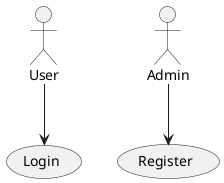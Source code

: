 Please generate UML code in PlantUML format with the following actors and use cases. Follow the exact syntax.


Examples:

@startuml
actor "User"
actor "Admin"
usecase "Login"
usecase "Register"
"User" --> "Login"
"Admin" --> "Register"
@enduml

@startuml
actor "Customer"
actor "Sales Rep"
usecase "Place Order"
usecase "Cancel Order"
"Customer" --> "Place Order"
"Sales Rep" --> "Cancel Order"
@enduml
    
Actors:
actor "• Allow"
actor "• Receive"
actor "Control System Correlator Hardware Correlator Backend Data Processing EVLA Monitor & Control System"
actor "Serviceability"
actor "the Backend Data Processing System"

Use Cases:
usecase "processing"
usecase "processing hardware"
usecase "processor hardware failure"

Links:
"• Allow" --> "processing"
"• Allow" --> "processing hardware"
"• Allow" --> "processor hardware failure"
"• Receive" --> "processing"
"• Receive" --> "processing hardware"
"• Receive" --> "processor hardware failure"
"Control System Correlator Hardware Correlator Backend Data Processing EVLA Monitor & Control System" --> "processing"
"Control System Correlator Hardware Correlator Backend Data Processing EVLA Monitor & Control System" --> "processing hardware"
"Control System Correlator Hardware Correlator Backend Data Processing EVLA Monitor & Control System" --> "processor hardware failure"
"Serviceability" --> "processing"
"Serviceability" --> "processing hardware"
"Serviceability" --> "processor hardware failure"
"the Backend Data Processing System" --> "processing"
"the Backend Data Processing System" --> "processing hardware"
"the Backend Data Processing System" --> "processor hardware failure"

@enduml

Ensure that the UML code follows the above format exactly, without additional text or explanations.

Example:

"1.5.1:

Applies to:

"Programming" --> "Application Programming Interface (API)"

"